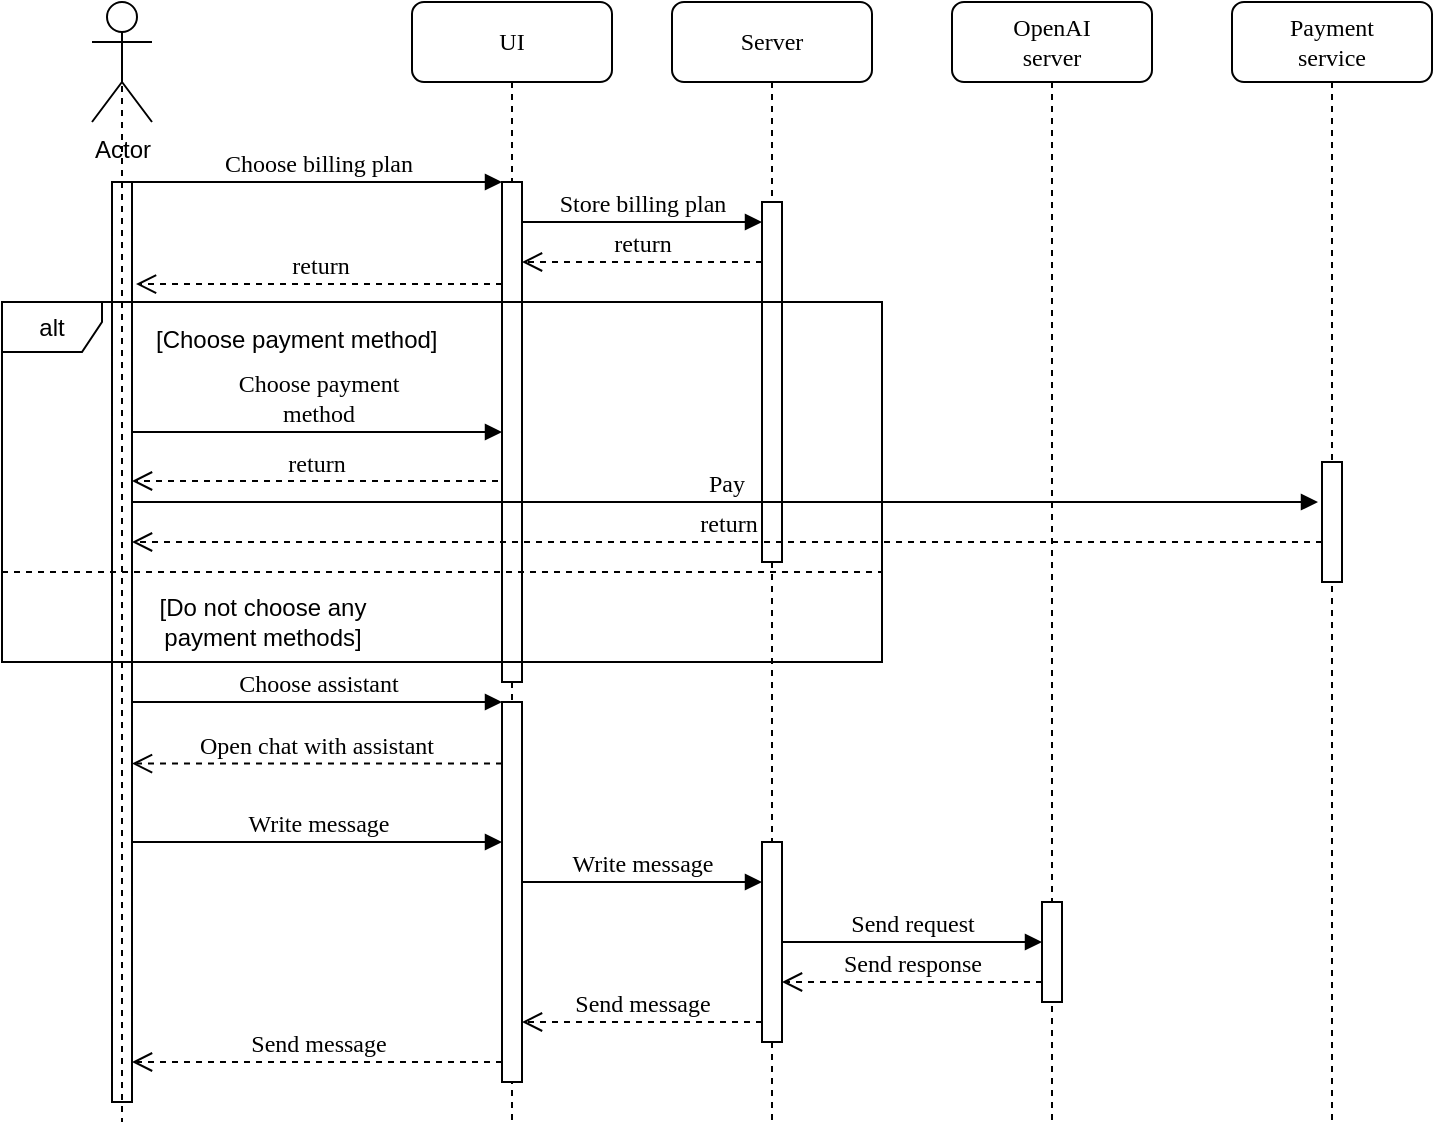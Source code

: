 <mxfile version="22.1.2" type="device">
  <diagram name="Page-1" id="13e1069c-82ec-6db2-03f1-153e76fe0fe0">
    <mxGraphModel dx="1418" dy="838" grid="1" gridSize="10" guides="1" tooltips="1" connect="1" arrows="1" fold="1" page="1" pageScale="1" pageWidth="1100" pageHeight="850" background="none" math="0" shadow="0">
      <root>
        <mxCell id="0" />
        <mxCell id="1" parent="0" />
        <mxCell id="7baba1c4bc27f4b0-2" value="UI" style="shape=umlLifeline;perimeter=lifelinePerimeter;whiteSpace=wrap;html=1;container=1;collapsible=0;recursiveResize=0;outlineConnect=0;rounded=1;shadow=0;comic=0;labelBackgroundColor=none;strokeWidth=1;fontFamily=Verdana;fontSize=12;align=center;" parent="1" vertex="1">
          <mxGeometry x="270" y="80" width="100" height="560" as="geometry" />
        </mxCell>
        <mxCell id="7baba1c4bc27f4b0-10" value="" style="html=1;points=[];perimeter=orthogonalPerimeter;rounded=0;shadow=0;comic=0;labelBackgroundColor=none;strokeWidth=1;fontFamily=Verdana;fontSize=12;align=center;" parent="7baba1c4bc27f4b0-2" vertex="1">
          <mxGeometry x="45" y="90" width="10" height="250" as="geometry" />
        </mxCell>
        <mxCell id="jgv-2H2AkOHKaY4SbWFd-14" value="" style="html=1;points=[];perimeter=orthogonalPerimeter;rounded=0;shadow=0;comic=0;labelBackgroundColor=none;strokeWidth=1;fontFamily=Verdana;fontSize=12;align=center;" parent="7baba1c4bc27f4b0-2" vertex="1">
          <mxGeometry x="45" y="350" width="10" height="190" as="geometry" />
        </mxCell>
        <mxCell id="jgv-2H2AkOHKaY4SbWFd-5" value="return" style="html=1;verticalAlign=bottom;endArrow=open;dashed=1;endSize=8;labelBackgroundColor=none;fontFamily=Verdana;fontSize=12;" parent="7baba1c4bc27f4b0-2" edge="1">
          <mxGeometry relative="1" as="geometry">
            <mxPoint x="55" y="130" as="targetPoint" />
            <mxPoint x="175" y="130" as="sourcePoint" />
          </mxGeometry>
        </mxCell>
        <mxCell id="n7jKWdAjZ7yAllOOTNCf-1" value="Store billing plan" style="html=1;verticalAlign=bottom;endArrow=block;labelBackgroundColor=none;fontFamily=Verdana;fontSize=12;edgeStyle=elbowEdgeStyle;elbow=vertical;" edge="1" parent="7baba1c4bc27f4b0-2">
          <mxGeometry relative="1" as="geometry">
            <mxPoint x="55" y="110" as="sourcePoint" />
            <mxPoint x="175" y="110" as="targetPoint" />
          </mxGeometry>
        </mxCell>
        <mxCell id="7baba1c4bc27f4b0-3" value="Server" style="shape=umlLifeline;perimeter=lifelinePerimeter;whiteSpace=wrap;html=1;container=1;collapsible=0;recursiveResize=0;outlineConnect=0;rounded=1;shadow=0;comic=0;labelBackgroundColor=none;strokeWidth=1;fontFamily=Verdana;fontSize=12;align=center;" parent="1" vertex="1">
          <mxGeometry x="400" y="80" width="100" height="560" as="geometry" />
        </mxCell>
        <mxCell id="7baba1c4bc27f4b0-13" value="" style="html=1;points=[];perimeter=orthogonalPerimeter;rounded=0;shadow=0;comic=0;labelBackgroundColor=none;strokeWidth=1;fontFamily=Verdana;fontSize=12;align=center;" parent="7baba1c4bc27f4b0-3" vertex="1">
          <mxGeometry x="45" y="100" width="10" height="180" as="geometry" />
        </mxCell>
        <mxCell id="jgv-2H2AkOHKaY4SbWFd-17" value="" style="html=1;points=[];perimeter=orthogonalPerimeter;rounded=0;shadow=0;comic=0;labelBackgroundColor=none;strokeWidth=1;fontFamily=Verdana;fontSize=12;align=center;" parent="7baba1c4bc27f4b0-3" vertex="1">
          <mxGeometry x="45" y="420" width="10" height="100" as="geometry" />
        </mxCell>
        <mxCell id="7baba1c4bc27f4b0-4" value="OpenAI&lt;br&gt;server" style="shape=umlLifeline;perimeter=lifelinePerimeter;whiteSpace=wrap;html=1;container=1;collapsible=0;recursiveResize=0;outlineConnect=0;rounded=1;shadow=0;comic=0;labelBackgroundColor=none;strokeWidth=1;fontFamily=Verdana;fontSize=12;align=center;" parent="1" vertex="1">
          <mxGeometry x="540" y="80" width="100" height="560" as="geometry" />
        </mxCell>
        <mxCell id="7baba1c4bc27f4b0-5" value="Payment&lt;br&gt;service" style="shape=umlLifeline;perimeter=lifelinePerimeter;whiteSpace=wrap;html=1;container=1;collapsible=0;recursiveResize=0;outlineConnect=0;rounded=1;shadow=0;comic=0;labelBackgroundColor=none;strokeWidth=1;fontFamily=Verdana;fontSize=12;align=center;" parent="1" vertex="1">
          <mxGeometry x="680" y="80" width="100" height="560" as="geometry" />
        </mxCell>
        <mxCell id="7baba1c4bc27f4b0-21" value="return" style="html=1;verticalAlign=bottom;endArrow=open;dashed=1;endSize=8;labelBackgroundColor=none;fontFamily=Verdana;fontSize=12;edgeStyle=elbowEdgeStyle;elbow=vertical;entryX=1;entryY=0.391;entryDx=0;entryDy=0;entryPerimeter=0;" parent="7baba1c4bc27f4b0-5" target="7baba1c4bc27f4b0-9" edge="1">
          <mxGeometry relative="1" as="geometry">
            <mxPoint x="-85" y="270" as="targetPoint" />
            <Array as="points">
              <mxPoint x="-10" y="270" />
              <mxPoint x="20" y="270" />
            </Array>
            <mxPoint x="45" y="270" as="sourcePoint" />
          </mxGeometry>
        </mxCell>
        <mxCell id="7baba1c4bc27f4b0-19" value="" style="html=1;points=[];perimeter=orthogonalPerimeter;rounded=0;shadow=0;comic=0;labelBackgroundColor=none;strokeWidth=1;fontFamily=Verdana;fontSize=12;align=center;" parent="7baba1c4bc27f4b0-5" vertex="1">
          <mxGeometry x="45" y="230" width="10" height="60" as="geometry" />
        </mxCell>
        <mxCell id="7baba1c4bc27f4b0-22" value="" style="html=1;points=[];perimeter=orthogonalPerimeter;rounded=0;shadow=0;comic=0;labelBackgroundColor=none;strokeWidth=1;fontFamily=Verdana;fontSize=12;align=center;" parent="1" vertex="1">
          <mxGeometry x="585" y="530" width="10" height="50" as="geometry" />
        </mxCell>
        <mxCell id="7baba1c4bc27f4b0-23" value="Choose assistant" style="html=1;verticalAlign=bottom;endArrow=block;labelBackgroundColor=none;fontFamily=Verdana;fontSize=12;" parent="1" source="7baba1c4bc27f4b0-9" target="jgv-2H2AkOHKaY4SbWFd-14" edge="1">
          <mxGeometry relative="1" as="geometry">
            <mxPoint x="510" y="420" as="sourcePoint" />
          </mxGeometry>
        </mxCell>
        <mxCell id="7baba1c4bc27f4b0-11" value="Choose billing plan" style="html=1;verticalAlign=bottom;endArrow=block;entryX=0;entryY=0;labelBackgroundColor=none;fontFamily=Verdana;fontSize=12;edgeStyle=elbowEdgeStyle;elbow=vertical;" parent="1" source="7baba1c4bc27f4b0-9" target="7baba1c4bc27f4b0-10" edge="1">
          <mxGeometry relative="1" as="geometry">
            <mxPoint x="220" y="190" as="sourcePoint" />
          </mxGeometry>
        </mxCell>
        <mxCell id="7baba1c4bc27f4b0-9" value="" style="html=1;points=[];perimeter=orthogonalPerimeter;rounded=0;shadow=0;comic=0;labelBackgroundColor=none;strokeWidth=1;fontFamily=Verdana;fontSize=12;align=center;" parent="1" vertex="1">
          <mxGeometry x="120" y="170" width="10" height="460" as="geometry" />
        </mxCell>
        <mxCell id="jgv-2H2AkOHKaY4SbWFd-3" value="" style="endArrow=none;dashed=1;endFill=0;endSize=12;html=1;rounded=0;exitX=0.5;exitY=0.5;exitDx=0;exitDy=0;exitPerimeter=0;" parent="1" edge="1">
          <mxGeometry width="160" relative="1" as="geometry">
            <mxPoint x="125" y="80" as="sourcePoint" />
            <mxPoint x="125" y="640" as="targetPoint" />
          </mxGeometry>
        </mxCell>
        <mxCell id="jgv-2H2AkOHKaY4SbWFd-4" value="Actor" style="shape=umlActor;verticalLabelPosition=bottom;verticalAlign=top;html=1;" parent="1" vertex="1">
          <mxGeometry x="110" y="80" width="30" height="60" as="geometry" />
        </mxCell>
        <mxCell id="jgv-2H2AkOHKaY4SbWFd-7" value="alt" style="shape=umlFrame;whiteSpace=wrap;html=1;pointerEvents=0;recursiveResize=0;container=1;collapsible=0;width=50;height=25;" parent="1" vertex="1">
          <mxGeometry x="65" y="230" width="440" height="180" as="geometry" />
        </mxCell>
        <mxCell id="jgv-2H2AkOHKaY4SbWFd-8" value="[Choose payment method]" style="text;html=1;" parent="jgv-2H2AkOHKaY4SbWFd-7" vertex="1">
          <mxGeometry width="100" height="20" relative="1" as="geometry">
            <mxPoint x="75" y="5" as="offset" />
          </mxGeometry>
        </mxCell>
        <mxCell id="jgv-2H2AkOHKaY4SbWFd-9" value="" style="line;strokeWidth=1;dashed=1;labelPosition=center;verticalLabelPosition=bottom;align=left;verticalAlign=top;spacingLeft=20;spacingTop=15;html=1;whiteSpace=wrap;" parent="jgv-2H2AkOHKaY4SbWFd-7" vertex="1">
          <mxGeometry y="130" width="440" height="10" as="geometry" />
        </mxCell>
        <mxCell id="jgv-2H2AkOHKaY4SbWFd-6" value="Choose payment&lt;br&gt;method" style="html=1;verticalAlign=bottom;endArrow=block;labelBackgroundColor=none;fontFamily=Verdana;fontSize=12;edgeStyle=elbowEdgeStyle;elbow=vertical;" parent="jgv-2H2AkOHKaY4SbWFd-7" target="7baba1c4bc27f4b0-10" edge="1">
          <mxGeometry relative="1" as="geometry">
            <mxPoint x="65" y="65" as="sourcePoint" />
            <mxPoint x="220" y="65" as="targetPoint" />
          </mxGeometry>
        </mxCell>
        <mxCell id="jgv-2H2AkOHKaY4SbWFd-13" value="[Do not choose any&lt;br&gt;payment methods]" style="text;html=1;align=center;verticalAlign=middle;resizable=0;points=[];autosize=1;strokeColor=none;fillColor=none;" parent="jgv-2H2AkOHKaY4SbWFd-7" vertex="1">
          <mxGeometry x="65" y="140" width="130" height="40" as="geometry" />
        </mxCell>
        <mxCell id="n7jKWdAjZ7yAllOOTNCf-3" value="return" style="html=1;verticalAlign=bottom;endArrow=open;dashed=1;endSize=8;labelBackgroundColor=none;fontFamily=Verdana;fontSize=12;entryX=1.2;entryY=0.111;entryDx=0;entryDy=0;entryPerimeter=0;" edge="1" parent="jgv-2H2AkOHKaY4SbWFd-7">
          <mxGeometry relative="1" as="geometry">
            <mxPoint x="65" y="89.5" as="targetPoint" />
            <mxPoint x="248" y="89.5" as="sourcePoint" />
          </mxGeometry>
        </mxCell>
        <mxCell id="7baba1c4bc27f4b0-14" value="Pay" style="html=1;verticalAlign=bottom;endArrow=block;labelBackgroundColor=none;fontFamily=Verdana;fontSize=12;edgeStyle=elbowEdgeStyle;elbow=vertical;exitX=1.2;exitY=0.326;exitDx=0;exitDy=0;exitPerimeter=0;" parent="jgv-2H2AkOHKaY4SbWFd-7" edge="1">
          <mxGeometry relative="1" as="geometry">
            <mxPoint x="65" y="100.0" as="sourcePoint" />
            <mxPoint x="658" y="100.04" as="targetPoint" />
            <Array as="points" />
          </mxGeometry>
        </mxCell>
        <mxCell id="jgv-2H2AkOHKaY4SbWFd-15" value="Open chat with assistant" style="html=1;verticalAlign=bottom;endArrow=open;dashed=1;endSize=8;labelBackgroundColor=none;fontFamily=Verdana;fontSize=12;edgeStyle=elbowEdgeStyle;elbow=vertical;entryX=1;entryY=0.68;entryDx=0;entryDy=0;entryPerimeter=0;" parent="1" edge="1">
          <mxGeometry relative="1" as="geometry">
            <mxPoint x="130" y="460" as="targetPoint" />
            <Array as="points">
              <mxPoint x="315" y="460.8" />
              <mxPoint x="345" y="460.8" />
            </Array>
            <mxPoint x="315" y="460.8" as="sourcePoint" />
          </mxGeometry>
        </mxCell>
        <mxCell id="jgv-2H2AkOHKaY4SbWFd-16" value="Write message" style="html=1;verticalAlign=bottom;endArrow=block;labelBackgroundColor=none;fontFamily=Verdana;fontSize=12;" parent="1" edge="1">
          <mxGeometry relative="1" as="geometry">
            <mxPoint x="130" y="500" as="sourcePoint" />
            <mxPoint x="315" y="500" as="targetPoint" />
          </mxGeometry>
        </mxCell>
        <mxCell id="jgv-2H2AkOHKaY4SbWFd-19" value="Send request" style="html=1;verticalAlign=bottom;endArrow=block;labelBackgroundColor=none;fontFamily=Verdana;fontSize=12;" parent="1" source="jgv-2H2AkOHKaY4SbWFd-17" target="7baba1c4bc27f4b0-22" edge="1">
          <mxGeometry relative="1" as="geometry">
            <mxPoint x="470" y="520" as="sourcePoint" />
            <mxPoint x="590" y="520" as="targetPoint" />
          </mxGeometry>
        </mxCell>
        <mxCell id="jgv-2H2AkOHKaY4SbWFd-20" value="Send response" style="html=1;verticalAlign=bottom;endArrow=open;dashed=1;endSize=8;labelBackgroundColor=none;fontFamily=Verdana;fontSize=12;edgeStyle=elbowEdgeStyle;elbow=vertical;" parent="1" edge="1">
          <mxGeometry relative="1" as="geometry">
            <mxPoint x="455" y="570" as="targetPoint" />
            <Array as="points">
              <mxPoint x="495" y="570" />
              <mxPoint x="525" y="570" />
            </Array>
            <mxPoint x="585" y="570" as="sourcePoint" />
          </mxGeometry>
        </mxCell>
        <mxCell id="jgv-2H2AkOHKaY4SbWFd-21" value="Send message" style="html=1;verticalAlign=bottom;endArrow=open;dashed=1;endSize=8;labelBackgroundColor=none;fontFamily=Verdana;fontSize=12;edgeStyle=elbowEdgeStyle;elbow=vertical;" parent="1" edge="1">
          <mxGeometry relative="1" as="geometry">
            <mxPoint x="325" y="590" as="targetPoint" />
            <Array as="points">
              <mxPoint x="360" y="590" />
              <mxPoint x="390" y="590" />
            </Array>
            <mxPoint x="445" y="590" as="sourcePoint" />
          </mxGeometry>
        </mxCell>
        <mxCell id="jgv-2H2AkOHKaY4SbWFd-22" value="Send message" style="html=1;verticalAlign=bottom;endArrow=open;dashed=1;endSize=8;labelBackgroundColor=none;fontFamily=Verdana;fontSize=12;edgeStyle=elbowEdgeStyle;elbow=vertical;" parent="1" source="jgv-2H2AkOHKaY4SbWFd-14" target="7baba1c4bc27f4b0-9" edge="1">
          <mxGeometry relative="1" as="geometry">
            <mxPoint x="160" y="620" as="targetPoint" />
            <Array as="points">
              <mxPoint x="250" y="610" />
              <mxPoint x="195" y="620" />
              <mxPoint x="225" y="620" />
            </Array>
            <mxPoint x="280" y="620" as="sourcePoint" />
          </mxGeometry>
        </mxCell>
        <mxCell id="jgv-2H2AkOHKaY4SbWFd-18" value="Write message" style="html=1;verticalAlign=bottom;endArrow=block;labelBackgroundColor=none;fontFamily=Verdana;fontSize=12;" parent="1" edge="1">
          <mxGeometry relative="1" as="geometry">
            <mxPoint x="325" y="520" as="sourcePoint" />
            <mxPoint x="445" y="520" as="targetPoint" />
          </mxGeometry>
        </mxCell>
        <mxCell id="n7jKWdAjZ7yAllOOTNCf-2" value="return" style="html=1;verticalAlign=bottom;endArrow=open;dashed=1;endSize=8;labelBackgroundColor=none;fontFamily=Verdana;fontSize=12;entryX=1.2;entryY=0.111;entryDx=0;entryDy=0;entryPerimeter=0;" edge="1" parent="1" source="7baba1c4bc27f4b0-10" target="7baba1c4bc27f4b0-9">
          <mxGeometry relative="1" as="geometry">
            <mxPoint x="140" y="219" as="targetPoint" />
            <mxPoint x="324" y="220" as="sourcePoint" />
          </mxGeometry>
        </mxCell>
      </root>
    </mxGraphModel>
  </diagram>
</mxfile>
